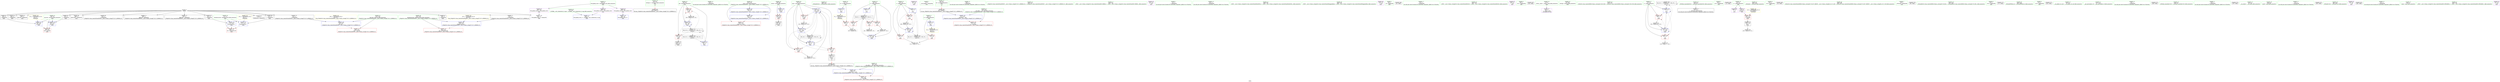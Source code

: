 digraph "SVFG" {
	label="SVFG";

	Node0x5625266a2a40 [shape=record,color=grey,label="{NodeID: 0\nNullPtr}"];
	Node0x5625266a2a40 -> Node0x5625266bf190[style=solid];
	Node0x5625266a2a40 -> Node0x5625266bf290[style=solid];
	Node0x5625266a2a40 -> Node0x5625266bf360[style=solid];
	Node0x5625266a2a40 -> Node0x5625266bf430[style=solid];
	Node0x5625266a2a40 -> Node0x5625266bf500[style=solid];
	Node0x5625266a2a40 -> Node0x5625266bf5d0[style=solid];
	Node0x5625266a2a40 -> Node0x5625266bf6a0[style=solid];
	Node0x5625266a2a40 -> Node0x5625266bf770[style=solid];
	Node0x5625266a2a40 -> Node0x5625266bf840[style=solid];
	Node0x5625266a2a40 -> Node0x5625266bf910[style=solid];
	Node0x5625266a2a40 -> Node0x5625266bf9e0[style=solid];
	Node0x5625266a2a40 -> Node0x5625266bfab0[style=solid];
	Node0x5625266a2a40 -> Node0x5625266bfb80[style=solid];
	Node0x5625266a2a40 -> Node0x5625266bfc50[style=solid];
	Node0x5625266a2a40 -> Node0x5625266c3270[style=solid];
	Node0x562526438090 [shape=record,color=black,label="{NodeID: 263\n224 = PHI(79, )\n0th arg _ZStplIcSt11char_traitsIcESaIcEENSt7__cxx1112basic_stringIT_T0_T1_EERKS8_S5_ }"];
	Node0x5625266bdf40 [shape=record,color=red,label="{NodeID: 97\n125\<--63\n\<--idx\nmain\n}"];
	Node0x5625266bdf40 -> Node0x5625266bfe20[style=solid];
	Node0x5625266bb810 [shape=record,color=green,label="{NodeID: 14\n135\<--1\n\<--dummyObj\nCan only get source location for instruction, argument, global var or function.}"];
	Node0x5625266bda80 [shape=record,color=red,label="{NodeID: 111\n252\<--231\nnrvo.val\<--nrvo\n_ZStplIcSt11char_traitsIcESaIcEENSt7__cxx1112basic_stringIT_T0_T1_EERKS8_S5_\n}"];
	Node0x5625266bc470 [shape=record,color=green,label="{NodeID: 28\n59\<--60\nretval\<--retval_field_insensitive\nmain\n}"];
	Node0x5625266bc470 -> Node0x5625266c0d50[style=solid];
	Node0x5625266bc470 -> Node0x5625266c3370[style=solid];
	Node0x5625266c3850 [shape=record,color=blue,label="{NodeID: 125\n75\<--122\nnum\<--mul\nmain\n}"];
	Node0x5625266c3850 -> Node0x5625266be420[style=dashed];
	Node0x5625266c3850 -> Node0x5625266be4f0[style=dashed];
	Node0x5625266c3850 -> Node0x5625266be5c0[style=dashed];
	Node0x5625266c3850 -> Node0x5625266c36b0[style=dashed];
	Node0x5625266c3850 -> Node0x5625266c3850[style=dashed];
	Node0x5625266c3850 -> Node0x5625266c3920[style=dashed];
	Node0x5625266c3850 -> Node0x5625266d42c0[style=dashed];
	Node0x5625266bd060 [shape=record,color=green,label="{NodeID: 42\n106\<--107\n_ZNSaIcED1Ev\<--_ZNSaIcED1Ev_field_insensitive\n}"];
	Node0x5625266d33c0 [shape=record,color=black,label="{NodeID: 222\nMR_8V_3 = PHI(MR_8V_4, MR_8V_2, )\npts\{62 \}\n}"];
	Node0x5625266d33c0 -> Node0x5625266c0e20[style=dashed];
	Node0x5625266d33c0 -> Node0x5625266c0ef0[style=dashed];
	Node0x5625266d33c0 -> Node0x5625266bde70[style=dashed];
	Node0x5625266d33c0 -> Node0x5625266c3fa0[style=dashed];
	Node0x5625266c43b0 [shape=record,color=blue,label="{NodeID: 139\n233\<--255\nexn.slot\<--\n_ZStplIcSt11char_traitsIcESaIcEENSt7__cxx1112basic_stringIT_T0_T1_EERKS8_S5_\n}"];
	Node0x5625266c43b0 -> Node0x5625266bdb50[style=dashed];
	Node0x5625266bedc0 [shape=record,color=green,label="{NodeID: 56\n235\<--236\nehselector.slot\<--ehselector.slot_field_insensitive\n_ZStplIcSt11char_traitsIcESaIcEENSt7__cxx1112basic_stringIT_T0_T1_EERKS8_S5_\n}"];
	Node0x5625266bedc0 -> Node0x5625266bdc20[style=solid];
	Node0x5625266bedc0 -> Node0x5625266c4480[style=solid];
	Node0x5625266d7380 [shape=record,color=yellow,style=double,label="{NodeID: 236\n4V_1 = ENCHI(MR_4V_0)\npts\{15 \}\nFun[main]}"];
	Node0x5625266d7380 -> Node0x5625266c0c80[style=dashed];
	Node0x5625266bf9e0 [shape=record,color=black,label="{NodeID: 70\n255\<--3\n\<--dummyVal\n_ZStplIcSt11char_traitsIcESaIcEENSt7__cxx1112basic_stringIT_T0_T1_EERKS8_S5_\n}"];
	Node0x5625266bf9e0 -> Node0x5625266c43b0[style=solid];
	Node0x5625266c0570 [shape=record,color=purple,label="{NodeID: 84\n94\<--20\n\<--.str.2\nmain\n}"];
	Node0x5625266a3990 [shape=record,color=green,label="{NodeID: 1\n7\<--1\n__dso_handle\<--dummyObj\nGlob }"];
	Node0x5625266e0ac0 [shape=record,color=black,label="{NodeID: 264\n225 = PHI(65, )\n1st arg _ZStplIcSt11char_traitsIcESaIcEENSt7__cxx1112basic_stringIT_T0_T1_EERKS8_S5_ }"];
	Node0x5625266e0ac0 -> Node0x5625266c4070[style=solid];
	Node0x5625266be010 [shape=record,color=red,label="{NodeID: 98\n145\<--63\n\<--idx\nmain\n}"];
	Node0x5625266be010 -> Node0x5625266c1ca0[style=solid];
	Node0x5625266bb8a0 [shape=record,color=green,label="{NodeID: 15\n240\<--1\n\<--dummyObj\nCan only get source location for instruction, argument, global var or function.}"];
	Node0x5625266bdb50 [shape=record,color=red,label="{NodeID: 112\n264\<--233\nexn\<--exn.slot\n_ZStplIcSt11char_traitsIcESaIcEENSt7__cxx1112basic_stringIT_T0_T1_EERKS8_S5_\n}"];
	Node0x5625266bc540 [shape=record,color=green,label="{NodeID: 29\n61\<--62\nt\<--t_field_insensitive\nmain\n}"];
	Node0x5625266bc540 -> Node0x5625266c0e20[style=solid];
	Node0x5625266bc540 -> Node0x5625266c0ef0[style=solid];
	Node0x5625266bc540 -> Node0x5625266bde70[style=solid];
	Node0x5625266bc540 -> Node0x5625266c3440[style=solid];
	Node0x5625266bc540 -> Node0x5625266c3fa0[style=solid];
	Node0x5625266c3920 [shape=record,color=blue,label="{NodeID: 126\n75\<--134\nnum\<--add\nmain\n}"];
	Node0x5625266c3920 -> Node0x5625266be420[style=dashed];
	Node0x5625266c3920 -> Node0x5625266be5c0[style=dashed];
	Node0x5625266c3920 -> Node0x5625266c36b0[style=dashed];
	Node0x5625266c3920 -> Node0x5625266c3850[style=dashed];
	Node0x5625266c3920 -> Node0x5625266d42c0[style=dashed];
	Node0x5625266bd160 [shape=record,color=green,label="{NodeID: 43\n156\<--157\n_ZStplIcSt11char_traitsIcESaIcEENSt7__cxx1112basic_stringIT_T0_T1_EERKS8_S5_\<--_ZStplIcSt11char_traitsIcESaIcEENSt7__cxx1112basic_stringIT_T0_T1_EERKS8_S5__field_insensitive\n}"];
	Node0x5625266d38c0 [shape=record,color=black,label="{NodeID: 223\nMR_10V_2 = PHI(MR_10V_4, MR_10V_1, )\npts\{64 \}\n}"];
	Node0x5625266d38c0 -> Node0x5625266c3510[style=dashed];
	Node0x5625266c4480 [shape=record,color=blue,label="{NodeID: 140\n235\<--257\nehselector.slot\<--\n_ZStplIcSt11char_traitsIcESaIcEENSt7__cxx1112basic_stringIT_T0_T1_EERKS8_S5_\n}"];
	Node0x5625266c4480 -> Node0x5625266bdc20[style=dashed];
	Node0x5625266bee90 [shape=record,color=green,label="{NodeID: 57\n243\<--244\n_ZNSt7__cxx1112basic_stringIcSt11char_traitsIcESaIcEEC1ERKS4_\<--_ZNSt7__cxx1112basic_stringIcSt11char_traitsIcESaIcEEC1ERKS4__field_insensitive\n}"];
	Node0x5625266bfab0 [shape=record,color=black,label="{NodeID: 71\n257\<--3\n\<--dummyVal\n_ZStplIcSt11char_traitsIcESaIcEENSt7__cxx1112basic_stringIT_T0_T1_EERKS8_S5_\n}"];
	Node0x5625266bfab0 -> Node0x5625266c4480[style=solid];
	Node0x5625266c0640 [shape=record,color=purple,label="{NodeID: 85\n101\<--22\n\<--.str.3\nmain\n}"];
	Node0x5625266a3760 [shape=record,color=green,label="{NodeID: 2\n12\<--1\n\<--dummyObj\nCan only get source location for instruction, argument, global var or function.}"];
	Node0x5625266e0b90 [shape=record,color=black,label="{NodeID: 265\n226 = PHI(154, )\n2nd arg _ZStplIcSt11char_traitsIcESaIcEENSt7__cxx1112basic_stringIT_T0_T1_EERKS8_S5_ }"];
	Node0x5625266e0b90 -> Node0x5625266c4140[style=solid];
	Node0x5625266be0e0 [shape=record,color=red,label="{NodeID: 99\n203\<--69\nexn\<--exn.slot\nmain\n}"];
	Node0x5625266bb930 [shape=record,color=green,label="{NodeID: 16\n247\<--1\n\<--dummyObj\nCan only get source location for instruction, argument, global var or function.}"];
	Node0x5625266bdc20 [shape=record,color=red,label="{NodeID: 113\n265\<--235\nsel\<--ehselector.slot\n_ZStplIcSt11char_traitsIcESaIcEENSt7__cxx1112basic_stringIT_T0_T1_EERKS8_S5_\n}"];
	Node0x5625266bc610 [shape=record,color=green,label="{NodeID: 30\n63\<--64\nidx\<--idx_field_insensitive\nmain\n}"];
	Node0x5625266bc610 -> Node0x5625266bdf40[style=solid];
	Node0x5625266bc610 -> Node0x5625266be010[style=solid];
	Node0x5625266bc610 -> Node0x5625266c3510[style=solid];
	Node0x5625266bc610 -> Node0x5625266c3b90[style=solid];
	Node0x5625266c39f0 [shape=record,color=blue,label="{NodeID: 127\n69\<--139\nexn.slot\<--\nmain\n}"];
	Node0x5625266c39f0 -> Node0x5625266be0e0[style=dashed];
	Node0x5625266bd260 [shape=record,color=green,label="{NodeID: 44\n159\<--160\n_ZNSt7__cxx1112basic_stringIcSt11char_traitsIcESaIcEEaSEOS4_\<--_ZNSt7__cxx1112basic_stringIcSt11char_traitsIcESaIcEEaSEOS4__field_insensitive\n}"];
	Node0x5625266d3dc0 [shape=record,color=black,label="{NodeID: 224\nMR_16V_2 = PHI(MR_16V_4, MR_16V_1, )\npts\{74 \}\n}"];
	Node0x5625266d3dc0 -> Node0x5625266c35e0[style=dashed];
	Node0x5625266bef90 [shape=record,color=green,label="{NodeID: 58\n248\<--249\n_ZNSt7__cxx1112basic_stringIcSt11char_traitsIcESaIcEE6appendEmc\<--_ZNSt7__cxx1112basic_stringIcSt11char_traitsIcESaIcEE6appendEmc_field_insensitive\n}"];
	Node0x5625266bfb80 [shape=record,color=black,label="{NodeID: 72\n266\<--3\nlpad.val\<--dummyVal\n_ZStplIcSt11char_traitsIcESaIcEENSt7__cxx1112basic_stringIT_T0_T1_EERKS8_S5_\n}"];
	Node0x5625266c0710 [shape=record,color=purple,label="{NodeID: 86\n176\<--25\n\<--.str.4\nmain\n}"];
	Node0x5625266a37f0 [shape=record,color=green,label="{NodeID: 3\n16\<--1\n.str\<--dummyObj\nGlob }"];
	Node0x5625266e1240 [shape=record,color=black,label="{NodeID: 266\n83 = PHI()\n}"];
	Node0x5625266be1b0 [shape=record,color=red,label="{NodeID: 100\n204\<--71\nsel\<--ehselector.slot\nmain\n}"];
	Node0x5625266bba00 [shape=record,color=green,label="{NodeID: 17\n251\<--1\n\<--dummyObj\nCan only get source location for instruction, argument, global var or function.}"];
	Node0x5625266c1820 [shape=record,color=grey,label="{NodeID: 197\n181 = Binary(180, 135, )\n}"];
	Node0x5625266bdcf0 [shape=record,color=blue,label="{NodeID: 114\n11\<--12\ntc\<--\nGlob }"];
	Node0x5625266bdcf0 -> Node0x5625266d7270[style=dashed];
	Node0x5625266bc6e0 [shape=record,color=green,label="{NodeID: 31\n65\<--66\nret\<--ret_field_insensitive\nmain\n|{<s0>10}}"];
	Node0x5625266bc6e0:s0 -> Node0x5625266e0ac0[style=solid,color=red];
	Node0x5625266c3ac0 [shape=record,color=blue,label="{NodeID: 128\n71\<--141\nehselector.slot\<--\nmain\n}"];
	Node0x5625266c3ac0 -> Node0x5625266be1b0[style=dashed];
	Node0x5625266bd360 [shape=record,color=green,label="{NodeID: 45\n162\<--163\n_ZNSt7__cxx1112basic_stringIcSt11char_traitsIcESaIcEED1Ev\<--_ZNSt7__cxx1112basic_stringIcSt11char_traitsIcESaIcEED1Ev_field_insensitive\n}"];
	Node0x5625266d42c0 [shape=record,color=black,label="{NodeID: 225\nMR_18V_2 = PHI(MR_18V_3, MR_18V_1, )\npts\{76 \}\n}"];
	Node0x5625266d42c0 -> Node0x5625266c36b0[style=dashed];
	Node0x5625266d42c0 -> Node0x5625266d42c0[style=dashed];
	Node0x5625266bf090 [shape=record,color=green,label="{NodeID: 59\n31\<--295\n_GLOBAL__sub_I_lennie2nd_0_0.cpp\<--_GLOBAL__sub_I_lennie2nd_0_0.cpp_field_insensitive\n}"];
	Node0x5625266bf090 -> Node0x5625266c3170[style=solid];
	Node0x5625266bfc50 [shape=record,color=black,label="{NodeID: 73\n267\<--3\nlpad.val1\<--dummyVal\n_ZStplIcSt11char_traitsIcESaIcEENSt7__cxx1112basic_stringIT_T0_T1_EERKS8_S5_\n}"];
	Node0x5625266c07e0 [shape=record,color=purple,label="{NodeID: 87\n185\<--27\n\<--.str.5\nmain\n}"];
	Node0x5625266a3610 [shape=record,color=green,label="{NodeID: 4\n18\<--1\n.str.1\<--dummyObj\nGlob }"];
	Node0x5625266e1340 [shape=record,color=black,label="{NodeID: 267\n158 = PHI()\n}"];
	Node0x5625266be280 [shape=record,color=red,label="{NodeID: 101\n110\<--73\n\<--i\nmain\n}"];
	Node0x5625266be280 -> Node0x5625266c9250[style=solid];
	Node0x5625266bbad0 [shape=record,color=green,label="{NodeID: 18\n4\<--6\n_ZStL8__ioinit\<--_ZStL8__ioinit_field_insensitive\nGlob }"];
	Node0x5625266bbad0 -> Node0x5625266c0160[style=solid];
	Node0x5625266c19a0 [shape=record,color=grey,label="{NodeID: 198\n198 = Binary(197, 135, )\n}"];
	Node0x5625266c19a0 -> Node0x5625266c3fa0[style=solid];
	Node0x5625266c2fe0 [shape=record,color=blue,label="{NodeID: 115\n14\<--12\nb\<--\nGlob }"];
	Node0x5625266c2fe0 -> Node0x5625266d7380[style=dashed];
	Node0x5625266bc7b0 [shape=record,color=green,label="{NodeID: 32\n67\<--68\nref.tmp\<--ref.tmp_field_insensitive\nmain\n}"];
	Node0x5625266d01c0 [shape=record,color=black,label="{NodeID: 212\nMR_10V_4 = PHI(MR_10V_5, MR_10V_3, )\npts\{64 \}\n}"];
	Node0x5625266d01c0 -> Node0x5625266bdf40[style=dashed];
	Node0x5625266d01c0 -> Node0x5625266be010[style=dashed];
	Node0x5625266d01c0 -> Node0x5625266c3b90[style=dashed];
	Node0x5625266d01c0 -> Node0x5625266d01c0[style=dashed];
	Node0x5625266d01c0 -> Node0x5625266d38c0[style=dashed];
	Node0x5625266c3b90 [shape=record,color=blue,label="{NodeID: 129\n63\<--146\nidx\<--inc\nmain\n}"];
	Node0x5625266c3b90 -> Node0x5625266bdf40[style=dashed];
	Node0x5625266c3b90 -> Node0x5625266be010[style=dashed];
	Node0x5625266c3b90 -> Node0x5625266c3b90[style=dashed];
	Node0x5625266c3b90 -> Node0x5625266d01c0[style=dashed];
	Node0x5625266bd460 [shape=record,color=green,label="{NodeID: 46\n178\<--179\n_ZStlsISt11char_traitsIcEERSt13basic_ostreamIcT_ES5_PKc\<--_ZStlsISt11char_traitsIcEERSt13basic_ostreamIcT_ES5_PKc_field_insensitive\n}"];
	Node0x5625266d47c0 [shape=record,color=black,label="{NodeID: 226\nMR_20V_2 = PHI(MR_20V_3, MR_20V_1, )\npts\{78 \}\n}"];
	Node0x5625266d47c0 -> Node0x5625266c3780[style=dashed];
	Node0x5625266d47c0 -> Node0x5625266d47c0[style=dashed];
	Node0x5625266bf190 [shape=record,color=black,label="{NodeID: 60\n2\<--3\ndummyVal\<--dummyVal\n}"];
	Node0x5625266d7700 [shape=record,color=yellow,style=double,label="{NodeID: 240\n12V_1 = ENCHI(MR_12V_0)\npts\{70 \}\nFun[main]}"];
	Node0x5625266d7700 -> Node0x5625266c39f0[style=dashed];
	Node0x5625266d7700 -> Node0x5625266c3e00[style=dashed];
	Node0x5625266bfd20 [shape=record,color=black,label="{NodeID: 74\n42\<--43\n\<--_ZNSt8ios_base4InitD1Ev\nCan only get source location for instruction, argument, global var or function.}"];
	Node0x5625266c08b0 [shape=record,color=purple,label="{NodeID: 88\n299\<--29\nllvm.global_ctors_0\<--llvm.global_ctors\nGlob }"];
	Node0x5625266c08b0 -> Node0x5625266c3070[style=solid];
	Node0x5625266a36a0 [shape=record,color=green,label="{NodeID: 5\n20\<--1\n.str.2\<--dummyObj\nGlob }"];
	Node0x5625266e1440 [shape=record,color=black,label="{NodeID: 268\n41 = PHI()\n}"];
	Node0x5625266be350 [shape=record,color=red,label="{NodeID: 102\n165\<--73\n\<--i\nmain\n}"];
	Node0x5625266be350 -> Node0x5625266c8c50[style=solid];
	Node0x5625266bbba0 [shape=record,color=green,label="{NodeID: 19\n8\<--10\ns\<--s_field_insensitive\nGlob }"];
	Node0x5625266bbba0 -> Node0x5625266c0230[style=solid];
	Node0x5625266bbba0 -> Node0x5625266c0300[style=solid];
	Node0x5625266c1b20 [shape=record,color=grey,label="{NodeID: 199\n134 = Binary(133, 135, )\n}"];
	Node0x5625266c1b20 -> Node0x5625266c3920[style=solid];
	Node0x5625266c3070 [shape=record,color=blue,label="{NodeID: 116\n299\<--30\nllvm.global_ctors_0\<--\nGlob }"];
	Node0x5625266bc880 [shape=record,color=green,label="{NodeID: 33\n69\<--70\nexn.slot\<--exn.slot_field_insensitive\nmain\n}"];
	Node0x5625266bc880 -> Node0x5625266be0e0[style=solid];
	Node0x5625266bc880 -> Node0x5625266c39f0[style=solid];
	Node0x5625266bc880 -> Node0x5625266c3e00[style=solid];
	Node0x5625266c3c60 [shape=record,color=blue,label="{NodeID: 130\n77\<--150\nj\<--inc10\nmain\n}"];
	Node0x5625266c3c60 -> Node0x5625266bd670[style=dashed];
	Node0x5625266c3c60 -> Node0x5625266bd740[style=dashed];
	Node0x5625266c3c60 -> Node0x5625266c3780[style=dashed];
	Node0x5625266c3c60 -> Node0x5625266c3c60[style=dashed];
	Node0x5625266c3c60 -> Node0x5625266d47c0[style=dashed];
	Node0x5625266bd560 [shape=record,color=green,label="{NodeID: 47\n183\<--184\n_ZNSolsEi\<--_ZNSolsEi_field_insensitive\n}"];
	Node0x5625266bf290 [shape=record,color=black,label="{NodeID: 61\n138\<--3\n\<--dummyVal\nmain\n}"];
	Node0x5625266d77e0 [shape=record,color=yellow,style=double,label="{NodeID: 241\n14V_1 = ENCHI(MR_14V_0)\npts\{72 \}\nFun[main]}"];
	Node0x5625266d77e0 -> Node0x5625266c3ac0[style=dashed];
	Node0x5625266d77e0 -> Node0x5625266c3ed0[style=dashed];
	Node0x5625266bfe20 [shape=record,color=black,label="{NodeID: 75\n126\<--125\nidxprom\<--\nmain\n}"];
	Node0x5625266c09b0 [shape=record,color=purple,label="{NodeID: 89\n300\<--29\nllvm.global_ctors_1\<--llvm.global_ctors\nGlob }"];
	Node0x5625266c09b0 -> Node0x5625266c3170[style=solid];
	Node0x5625266a33d0 [shape=record,color=green,label="{NodeID: 6\n22\<--1\n.str.3\<--dummyObj\nGlob }"];
	Node0x5625266e1540 [shape=record,color=black,label="{NodeID: 269\n93 = PHI()\n}"];
	Node0x5625266be420 [shape=record,color=red,label="{NodeID: 103\n121\<--75\n\<--num\nmain\n}"];
	Node0x5625266be420 -> Node0x5625266c8dd0[style=solid];
	Node0x5625266bbc70 [shape=record,color=green,label="{NodeID: 20\n11\<--13\ntc\<--tc_field_insensitive\nGlob }"];
	Node0x5625266bbc70 -> Node0x5625266c0bb0[style=solid];
	Node0x5625266bbc70 -> Node0x5625266bdcf0[style=solid];
	Node0x5625266c1ca0 [shape=record,color=grey,label="{NodeID: 200\n146 = Binary(145, 135, )\n}"];
	Node0x5625266c1ca0 -> Node0x5625266c3b90[style=solid];
	Node0x5625266c3170 [shape=record,color=blue,label="{NodeID: 117\n300\<--31\nllvm.global_ctors_1\<--_GLOBAL__sub_I_lennie2nd_0_0.cpp\nGlob }"];
	Node0x5625266bc950 [shape=record,color=green,label="{NodeID: 34\n71\<--72\nehselector.slot\<--ehselector.slot_field_insensitive\nmain\n}"];
	Node0x5625266bc950 -> Node0x5625266be1b0[style=solid];
	Node0x5625266bc950 -> Node0x5625266c3ac0[style=solid];
	Node0x5625266bc950 -> Node0x5625266c3ed0[style=solid];
	Node0x5625266c3d30 [shape=record,color=blue,label="{NodeID: 131\n73\<--166\ni\<--inc17\nmain\n}"];
	Node0x5625266c3d30 -> Node0x5625266be280[style=dashed];
	Node0x5625266c3d30 -> Node0x5625266be350[style=dashed];
	Node0x5625266c3d30 -> Node0x5625266c3d30[style=dashed];
	Node0x5625266c3d30 -> Node0x5625266d3dc0[style=dashed];
	Node0x5625266be680 [shape=record,color=green,label="{NodeID: 48\n188\<--189\n_ZStlsIcSt11char_traitsIcESaIcEERSt13basic_ostreamIT_T0_ES7_RKNSt7__cxx1112basic_stringIS4_S5_T1_EE\<--_ZStlsIcSt11char_traitsIcESaIcEERSt13basic_ostreamIT_T0_ES7_RKNSt7__cxx1112basic_stringIS4_S5_T1_EE_field_insensitive\n}"];
	Node0x5625266bf360 [shape=record,color=black,label="{NodeID: 62\n139\<--3\n\<--dummyVal\nmain\n}"];
	Node0x5625266bf360 -> Node0x5625266c39f0[style=solid];
	Node0x5625266bfef0 [shape=record,color=black,label="{NodeID: 76\n129\<--128\nconv\<--\nmain\n}"];
	Node0x5625266bfef0 -> Node0x5625266c8f50[style=solid];
	Node0x5625266c0ab0 [shape=record,color=purple,label="{NodeID: 90\n301\<--29\nllvm.global_ctors_2\<--llvm.global_ctors\nGlob }"];
	Node0x5625266c0ab0 -> Node0x5625266c3270[style=solid];
	Node0x5625266a3460 [shape=record,color=green,label="{NodeID: 7\n24\<--1\n_ZSt4cout\<--dummyObj\nGlob }"];
	Node0x5625266e36f0 [shape=record,color=black,label="{NodeID: 270\n96 = PHI()\n}"];
	Node0x5625266be4f0 [shape=record,color=red,label="{NodeID: 104\n133\<--75\n\<--num\nmain\n}"];
	Node0x5625266be4f0 -> Node0x5625266c1b20[style=solid];
	Node0x5625266bbd70 [shape=record,color=green,label="{NodeID: 21\n14\<--15\nb\<--b_field_insensitive\nGlob }"];
	Node0x5625266bbd70 -> Node0x5625266c0c80[style=solid];
	Node0x5625266bbd70 -> Node0x5625266c2fe0[style=solid];
	Node0x5625266c1e20 [shape=record,color=grey,label="{NodeID: 201\n150 = Binary(149, 135, )\n}"];
	Node0x5625266c1e20 -> Node0x5625266c3c60[style=solid];
	Node0x5625266c3270 [shape=record,color=blue, style = dotted,label="{NodeID: 118\n301\<--3\nllvm.global_ctors_2\<--dummyVal\nGlob }"];
	Node0x5625266bca20 [shape=record,color=green,label="{NodeID: 35\n73\<--74\ni\<--i_field_insensitive\nmain\n}"];
	Node0x5625266bca20 -> Node0x5625266be280[style=solid];
	Node0x5625266bca20 -> Node0x5625266be350[style=solid];
	Node0x5625266bca20 -> Node0x5625266c35e0[style=solid];
	Node0x5625266bca20 -> Node0x5625266c3d30[style=solid];
	Node0x5625266c3e00 [shape=record,color=blue,label="{NodeID: 132\n69\<--170\nexn.slot\<--\nmain\n}"];
	Node0x5625266c3e00 -> Node0x5625266be0e0[style=dashed];
	Node0x5625266be780 [shape=record,color=green,label="{NodeID: 49\n191\<--192\n_ZSt4endlIcSt11char_traitsIcEERSt13basic_ostreamIT_T0_ES6_\<--_ZSt4endlIcSt11char_traitsIcEERSt13basic_ostreamIT_T0_ES6__field_insensitive\n}"];
	Node0x5625266bf430 [shape=record,color=black,label="{NodeID: 63\n141\<--3\n\<--dummyVal\nmain\n}"];
	Node0x5625266bf430 -> Node0x5625266c3ac0[style=solid];
	Node0x5625266bffc0 [shape=record,color=black,label="{NodeID: 77\n154\<--153\nconv12\<--\nmain\n|{<s0>10}}"];
	Node0x5625266bffc0:s0 -> Node0x5625266e0b90[style=solid,color=red];
	Node0x5625266c0bb0 [shape=record,color=red,label="{NodeID: 91\n89\<--11\n\<--tc\nmain\n}"];
	Node0x5625266c0bb0 -> Node0x5625266c90d0[style=solid];
	Node0x5625266a34f0 [shape=record,color=green,label="{NodeID: 8\n25\<--1\n.str.4\<--dummyObj\nGlob }"];
	Node0x5625266e37f0 [shape=record,color=black,label="{NodeID: 271\n177 = PHI()\n}"];
	Node0x5625266be5c0 [shape=record,color=red,label="{NodeID: 105\n153\<--75\n\<--num\nmain\n}"];
	Node0x5625266be5c0 -> Node0x5625266bffc0[style=solid];
	Node0x5625266bbe70 [shape=record,color=green,label="{NodeID: 22\n29\<--33\nllvm.global_ctors\<--llvm.global_ctors_field_insensitive\nGlob }"];
	Node0x5625266bbe70 -> Node0x5625266c08b0[style=solid];
	Node0x5625266bbe70 -> Node0x5625266c09b0[style=solid];
	Node0x5625266bbe70 -> Node0x5625266c0ab0[style=solid];
	Node0x5625266c8c50 [shape=record,color=grey,label="{NodeID: 202\n166 = Binary(165, 135, )\n}"];
	Node0x5625266c8c50 -> Node0x5625266c3d30[style=solid];
	Node0x5625266c3370 [shape=record,color=blue,label="{NodeID: 119\n59\<--12\nretval\<--\nmain\n}"];
	Node0x5625266c3370 -> Node0x5625266c0d50[style=dashed];
	Node0x5625266bcaf0 [shape=record,color=green,label="{NodeID: 36\n75\<--76\nnum\<--num_field_insensitive\nmain\n}"];
	Node0x5625266bcaf0 -> Node0x5625266be420[style=solid];
	Node0x5625266bcaf0 -> Node0x5625266be4f0[style=solid];
	Node0x5625266bcaf0 -> Node0x5625266be5c0[style=solid];
	Node0x5625266bcaf0 -> Node0x5625266c36b0[style=solid];
	Node0x5625266bcaf0 -> Node0x5625266c3850[style=solid];
	Node0x5625266bcaf0 -> Node0x5625266c3920[style=solid];
	Node0x5625266c3ed0 [shape=record,color=blue,label="{NodeID: 133\n71\<--172\nehselector.slot\<--\nmain\n}"];
	Node0x5625266c3ed0 -> Node0x5625266be1b0[style=dashed];
	Node0x5625266be880 [shape=record,color=green,label="{NodeID: 50\n193\<--194\n_ZNSolsEPFRSoS_E\<--_ZNSolsEPFRSoS_E_field_insensitive\n}"];
	Node0x5625266bf500 [shape=record,color=black,label="{NodeID: 64\n169\<--3\n\<--dummyVal\nmain\n}"];
	Node0x5625266c0090 [shape=record,color=black,label="{NodeID: 78\n58\<--201\nmain_ret\<--\nmain\n}"];
	Node0x5625266c0c80 [shape=record,color=red,label="{NodeID: 92\n111\<--14\n\<--b\nmain\n}"];
	Node0x5625266c0c80 -> Node0x5625266c9250[style=solid];
	Node0x5625266a2f80 [shape=record,color=green,label="{NodeID: 9\n27\<--1\n.str.5\<--dummyObj\nGlob }"];
	Node0x5625266e3950 [shape=record,color=black,label="{NodeID: 272\n182 = PHI()\n}"];
	Node0x5625266bd670 [shape=record,color=red,label="{NodeID: 106\n117\<--77\n\<--j\nmain\n}"];
	Node0x5625266bd670 -> Node0x5625266c93d0[style=solid];
	Node0x5625266bbf70 [shape=record,color=green,label="{NodeID: 23\n34\<--35\n__cxx_global_var_init\<--__cxx_global_var_init_field_insensitive\n}"];
	Node0x5625266c8dd0 [shape=record,color=grey,label="{NodeID: 203\n122 = Binary(121, 123, )\n}"];
	Node0x5625266c8dd0 -> Node0x5625266c3850[style=solid];
	Node0x5625266c3440 [shape=record,color=blue,label="{NodeID: 120\n61\<--12\nt\<--\nmain\n}"];
	Node0x5625266c3440 -> Node0x5625266d33c0[style=dashed];
	Node0x5625266bcbc0 [shape=record,color=green,label="{NodeID: 37\n77\<--78\nj\<--j_field_insensitive\nmain\n}"];
	Node0x5625266bcbc0 -> Node0x5625266bd670[style=solid];
	Node0x5625266bcbc0 -> Node0x5625266bd740[style=solid];
	Node0x5625266bcbc0 -> Node0x5625266c3780[style=solid];
	Node0x5625266bcbc0 -> Node0x5625266c3c60[style=solid];
	Node0x5625266c3fa0 [shape=record,color=blue,label="{NodeID: 134\n61\<--198\nt\<--inc31\nmain\n}"];
	Node0x5625266c3fa0 -> Node0x5625266d33c0[style=dashed];
	Node0x5625266be980 [shape=record,color=green,label="{NodeID: 51\n217\<--218\n__gxx_personality_v0\<--__gxx_personality_v0_field_insensitive\n}"];
	Node0x5625266bf5d0 [shape=record,color=black,label="{NodeID: 65\n170\<--3\n\<--dummyVal\nmain\n}"];
	Node0x5625266bf5d0 -> Node0x5625266c3e00[style=solid];
	Node0x5625266d7b60 [shape=record,color=yellow,style=double,label="{NodeID: 245\n22V_1 = ENCHI(MR_22V_0)\npts\{100000 \}\nFun[main]}"];
	Node0x5625266d7b60 -> Node0x5625266bd810[style=dashed];
	Node0x5625266c0160 [shape=record,color=purple,label="{NodeID: 79\n40\<--4\n\<--_ZStL8__ioinit\n__cxx_global_var_init\n}"];
	Node0x5625266c0d50 [shape=record,color=red,label="{NodeID: 93\n201\<--59\n\<--retval\nmain\n}"];
	Node0x5625266c0d50 -> Node0x5625266c0090[style=solid];
	Node0x5625266a3010 [shape=record,color=green,label="{NodeID: 10\n30\<--1\n\<--dummyObj\nCan only get source location for instruction, argument, global var or function.}"];
	Node0x5625266e3a50 [shape=record,color=black,label="{NodeID: 273\n186 = PHI()\n}"];
	Node0x5625266bd740 [shape=record,color=red,label="{NodeID: 107\n149\<--77\n\<--j\nmain\n}"];
	Node0x5625266bd740 -> Node0x5625266c1e20[style=solid];
	Node0x5625266bc070 [shape=record,color=green,label="{NodeID: 24\n38\<--39\n_ZNSt8ios_base4InitC1Ev\<--_ZNSt8ios_base4InitC1Ev_field_insensitive\n}"];
	Node0x5625266c8f50 [shape=record,color=grey,label="{NodeID: 204\n130 = cmp(129, 131, )\n}"];
	Node0x5625266c3510 [shape=record,color=blue,label="{NodeID: 121\n63\<--12\nidx\<--\nmain\n}"];
	Node0x5625266c3510 -> Node0x5625266d01c0[style=dashed];
	Node0x5625266bcc90 [shape=record,color=green,label="{NodeID: 38\n79\<--80\nref.tmp11\<--ref.tmp11_field_insensitive\nmain\n|{<s0>10}}"];
	Node0x5625266bcc90:s0 -> Node0x562526438090[style=solid,color=red];
	Node0x5625266c4070 [shape=record,color=blue,label="{NodeID: 135\n227\<--225\n__lhs.addr\<--__lhs\n_ZStplIcSt11char_traitsIcESaIcEENSt7__cxx1112basic_stringIT_T0_T1_EERKS8_S5_\n}"];
	Node0x5625266c4070 -> Node0x5625266bd8e0[style=dashed];
	Node0x5625266bea80 [shape=record,color=green,label="{NodeID: 52\n227\<--228\n__lhs.addr\<--__lhs.addr_field_insensitive\n_ZStplIcSt11char_traitsIcESaIcEENSt7__cxx1112basic_stringIT_T0_T1_EERKS8_S5_\n}"];
	Node0x5625266bea80 -> Node0x5625266bd8e0[style=solid];
	Node0x5625266bea80 -> Node0x5625266c4070[style=solid];
	Node0x5625266bf6a0 [shape=record,color=black,label="{NodeID: 66\n172\<--3\n\<--dummyVal\nmain\n}"];
	Node0x5625266bf6a0 -> Node0x5625266c3ed0[style=solid];
	Node0x5625266c0230 [shape=record,color=purple,label="{NodeID: 80\n95\<--8\n\<--s\nmain\n}"];
	Node0x5625266c0e20 [shape=record,color=red,label="{NodeID: 94\n88\<--61\n\<--t\nmain\n}"];
	Node0x5625266c0e20 -> Node0x5625266c90d0[style=solid];
	Node0x5625266a30a0 [shape=record,color=green,label="{NodeID: 11\n119\<--1\n\<--dummyObj\nCan only get source location for instruction, argument, global var or function.}"];
	Node0x5625266e3b50 [shape=record,color=black,label="{NodeID: 274\n187 = PHI()\n}"];
	Node0x5625266bd810 [shape=record,color=red,label="{NodeID: 108\n128\<--127\n\<--arrayidx\nmain\n}"];
	Node0x5625266bd810 -> Node0x5625266bfef0[style=solid];
	Node0x5625266bc170 [shape=record,color=green,label="{NodeID: 25\n44\<--45\n__cxa_atexit\<--__cxa_atexit_field_insensitive\n}"];
	Node0x5625266c90d0 [shape=record,color=grey,label="{NodeID: 205\n90 = cmp(88, 89, )\n}"];
	Node0x5625266c35e0 [shape=record,color=blue,label="{NodeID: 122\n73\<--12\ni\<--\nmain\n}"];
	Node0x5625266c35e0 -> Node0x5625266be280[style=dashed];
	Node0x5625266c35e0 -> Node0x5625266be350[style=dashed];
	Node0x5625266c35e0 -> Node0x5625266c3d30[style=dashed];
	Node0x5625266c35e0 -> Node0x5625266d3dc0[style=dashed];
	Node0x5625266bcd60 [shape=record,color=green,label="{NodeID: 39\n84\<--85\nscanf\<--scanf_field_insensitive\n}"];
	Node0x5625266c4140 [shape=record,color=blue,label="{NodeID: 136\n229\<--226\n__rhs.addr\<--__rhs\n_ZStplIcSt11char_traitsIcESaIcEENSt7__cxx1112basic_stringIT_T0_T1_EERKS8_S5_\n}"];
	Node0x5625266c4140 -> Node0x5625266bd9b0[style=dashed];
	Node0x5625266beb50 [shape=record,color=green,label="{NodeID: 53\n229\<--230\n__rhs.addr\<--__rhs.addr_field_insensitive\n_ZStplIcSt11char_traitsIcESaIcEENSt7__cxx1112basic_stringIT_T0_T1_EERKS8_S5_\n}"];
	Node0x5625266beb50 -> Node0x5625266bd9b0[style=solid];
	Node0x5625266beb50 -> Node0x5625266c4140[style=solid];
	Node0x5625266d68a0 [shape=record,color=yellow,style=double,label="{NodeID: 233\n30V_1 = ENCHI(MR_30V_0)\npts\{234 \}\nFun[_ZStplIcSt11char_traitsIcESaIcEENSt7__cxx1112basic_stringIT_T0_T1_EERKS8_S5_]}"];
	Node0x5625266d68a0 -> Node0x5625266c43b0[style=dashed];
	Node0x5625266bf770 [shape=record,color=black,label="{NodeID: 67\n205\<--3\nlpad.val\<--dummyVal\nmain\n}"];
	Node0x5625266c0300 [shape=record,color=purple,label="{NodeID: 81\n127\<--8\narrayidx\<--s\nmain\n}"];
	Node0x5625266c0300 -> Node0x5625266bd810[style=solid];
	Node0x5625266c0ef0 [shape=record,color=red,label="{NodeID: 95\n180\<--61\n\<--t\nmain\n}"];
	Node0x5625266c0ef0 -> Node0x5625266c1820[style=solid];
	Node0x5625266a3130 [shape=record,color=green,label="{NodeID: 12\n123\<--1\n\<--dummyObj\nCan only get source location for instruction, argument, global var or function.}"];
	Node0x5625266e3c50 [shape=record,color=black,label="{NodeID: 275\n190 = PHI()\n}"];
	Node0x5625266bd8e0 [shape=record,color=red,label="{NodeID: 109\n241\<--227\n\<--__lhs.addr\n_ZStplIcSt11char_traitsIcESaIcEENSt7__cxx1112basic_stringIT_T0_T1_EERKS8_S5_\n}"];
	Node0x5625266bc270 [shape=record,color=green,label="{NodeID: 26\n43\<--49\n_ZNSt8ios_base4InitD1Ev\<--_ZNSt8ios_base4InitD1Ev_field_insensitive\n}"];
	Node0x5625266bc270 -> Node0x5625266bfd20[style=solid];
	Node0x5625266c9250 [shape=record,color=grey,label="{NodeID: 206\n112 = cmp(110, 111, )\n}"];
	Node0x5625266c36b0 [shape=record,color=blue,label="{NodeID: 123\n75\<--12\nnum\<--\nmain\n}"];
	Node0x5625266c36b0 -> Node0x5625266be420[style=dashed];
	Node0x5625266c36b0 -> Node0x5625266be5c0[style=dashed];
	Node0x5625266c36b0 -> Node0x5625266c36b0[style=dashed];
	Node0x5625266c36b0 -> Node0x5625266c3850[style=dashed];
	Node0x5625266c36b0 -> Node0x5625266d42c0[style=dashed];
	Node0x5625266bce60 [shape=record,color=green,label="{NodeID: 40\n99\<--100\n_ZNSaIcEC1Ev\<--_ZNSaIcEC1Ev_field_insensitive\n}"];
	Node0x5625266c4210 [shape=record,color=blue,label="{NodeID: 137\n231\<--240\nnrvo\<--\n_ZStplIcSt11char_traitsIcESaIcEENSt7__cxx1112basic_stringIT_T0_T1_EERKS8_S5_\n}"];
	Node0x5625266c4210 -> Node0x5625266c42e0[style=dashed];
	Node0x5625266bec20 [shape=record,color=green,label="{NodeID: 54\n231\<--232\nnrvo\<--nrvo_field_insensitive\n_ZStplIcSt11char_traitsIcESaIcEENSt7__cxx1112basic_stringIT_T0_T1_EERKS8_S5_\n}"];
	Node0x5625266bec20 -> Node0x5625266bda80[style=solid];
	Node0x5625266bec20 -> Node0x5625266c4210[style=solid];
	Node0x5625266bec20 -> Node0x5625266c42e0[style=solid];
	Node0x5625266d7190 [shape=record,color=yellow,style=double,label="{NodeID: 234\n32V_1 = ENCHI(MR_32V_0)\npts\{236 \}\nFun[_ZStplIcSt11char_traitsIcESaIcEENSt7__cxx1112basic_stringIT_T0_T1_EERKS8_S5_]}"];
	Node0x5625266d7190 -> Node0x5625266c4480[style=dashed];
	Node0x5625266bf840 [shape=record,color=black,label="{NodeID: 68\n206\<--3\nlpad.val33\<--dummyVal\nmain\n}"];
	Node0x5625266c03d0 [shape=record,color=purple,label="{NodeID: 82\n82\<--16\n\<--.str\nmain\n}"];
	Node0x5625266e1d50 [shape=record,color=black,label="{NodeID: 262\n246 = PHI()\n}"];
	Node0x5625266bde70 [shape=record,color=red,label="{NodeID: 96\n197\<--61\n\<--t\nmain\n}"];
	Node0x5625266bde70 -> Node0x5625266c19a0[style=solid];
	Node0x5625266bb780 [shape=record,color=green,label="{NodeID: 13\n131\<--1\n\<--dummyObj\nCan only get source location for instruction, argument, global var or function.}"];
	Node0x5625266bd9b0 [shape=record,color=red,label="{NodeID: 110\n245\<--229\n\<--__rhs.addr\n_ZStplIcSt11char_traitsIcESaIcEENSt7__cxx1112basic_stringIT_T0_T1_EERKS8_S5_\n}"];
	Node0x5625266bc370 [shape=record,color=green,label="{NodeID: 27\n56\<--57\nmain\<--main_field_insensitive\n}"];
	Node0x5625266c93d0 [shape=record,color=grey,label="{NodeID: 207\n118 = cmp(117, 119, )\n}"];
	Node0x5625266c3780 [shape=record,color=blue,label="{NodeID: 124\n77\<--12\nj\<--\nmain\n}"];
	Node0x5625266c3780 -> Node0x5625266bd670[style=dashed];
	Node0x5625266c3780 -> Node0x5625266bd740[style=dashed];
	Node0x5625266c3780 -> Node0x5625266c3780[style=dashed];
	Node0x5625266c3780 -> Node0x5625266c3c60[style=dashed];
	Node0x5625266c3780 -> Node0x5625266d47c0[style=dashed];
	Node0x5625266bcf60 [shape=record,color=green,label="{NodeID: 41\n103\<--104\n_ZNSt7__cxx1112basic_stringIcSt11char_traitsIcESaIcEEC1EPKcRKS3_\<--_ZNSt7__cxx1112basic_stringIcSt11char_traitsIcESaIcEEC1EPKcRKS3__field_insensitive\n}"];
	Node0x5625266c42e0 [shape=record,color=blue,label="{NodeID: 138\n231\<--251\nnrvo\<--\n_ZStplIcSt11char_traitsIcESaIcEENSt7__cxx1112basic_stringIT_T0_T1_EERKS8_S5_\n}"];
	Node0x5625266c42e0 -> Node0x5625266bda80[style=dashed];
	Node0x5625266becf0 [shape=record,color=green,label="{NodeID: 55\n233\<--234\nexn.slot\<--exn.slot_field_insensitive\n_ZStplIcSt11char_traitsIcESaIcEENSt7__cxx1112basic_stringIT_T0_T1_EERKS8_S5_\n}"];
	Node0x5625266becf0 -> Node0x5625266bdb50[style=solid];
	Node0x5625266becf0 -> Node0x5625266c43b0[style=solid];
	Node0x5625266d7270 [shape=record,color=yellow,style=double,label="{NodeID: 235\n2V_1 = ENCHI(MR_2V_0)\npts\{13 \}\nFun[main]}"];
	Node0x5625266d7270 -> Node0x5625266c0bb0[style=dashed];
	Node0x5625266bf910 [shape=record,color=black,label="{NodeID: 69\n254\<--3\n\<--dummyVal\n_ZStplIcSt11char_traitsIcESaIcEENSt7__cxx1112basic_stringIT_T0_T1_EERKS8_S5_\n}"];
	Node0x5625266c04a0 [shape=record,color=purple,label="{NodeID: 83\n92\<--18\n\<--.str.1\nmain\n}"];
}
